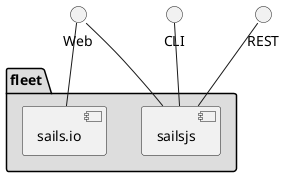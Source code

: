 
@startuml
interface Web
interface CLI
interface REST
package fleet #dddddd {
    component sailsjs
    component sails.io
}

Web -- sailsjs
CLI -- sailsjs
REST -- sailsjs
Web -- sails.io

@enduml
